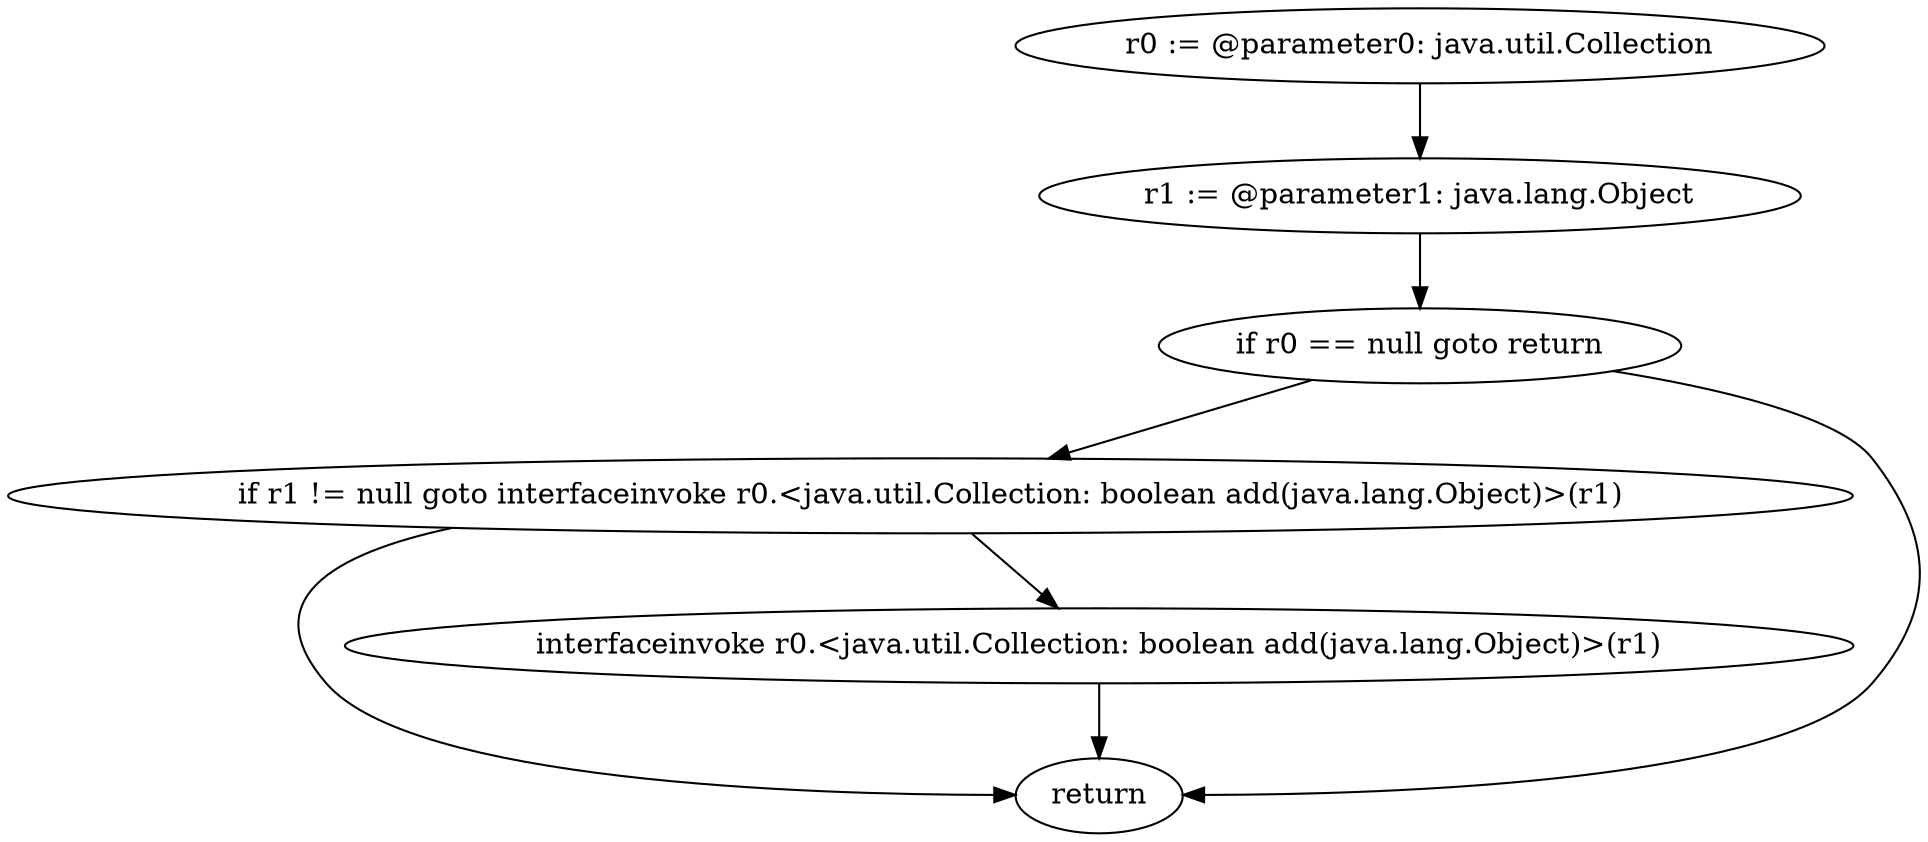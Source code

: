 digraph "unitGraph" {
    "r0 := @parameter0: java.util.Collection"
    "r1 := @parameter1: java.lang.Object"
    "if r0 == null goto return"
    "if r1 != null goto interfaceinvoke r0.<java.util.Collection: boolean add(java.lang.Object)>(r1)"
    "return"
    "interfaceinvoke r0.<java.util.Collection: boolean add(java.lang.Object)>(r1)"
    "r0 := @parameter0: java.util.Collection"->"r1 := @parameter1: java.lang.Object";
    "r1 := @parameter1: java.lang.Object"->"if r0 == null goto return";
    "if r0 == null goto return"->"if r1 != null goto interfaceinvoke r0.<java.util.Collection: boolean add(java.lang.Object)>(r1)";
    "if r0 == null goto return"->"return";
    "if r1 != null goto interfaceinvoke r0.<java.util.Collection: boolean add(java.lang.Object)>(r1)"->"return";
    "if r1 != null goto interfaceinvoke r0.<java.util.Collection: boolean add(java.lang.Object)>(r1)"->"interfaceinvoke r0.<java.util.Collection: boolean add(java.lang.Object)>(r1)";
    "interfaceinvoke r0.<java.util.Collection: boolean add(java.lang.Object)>(r1)"->"return";
}
